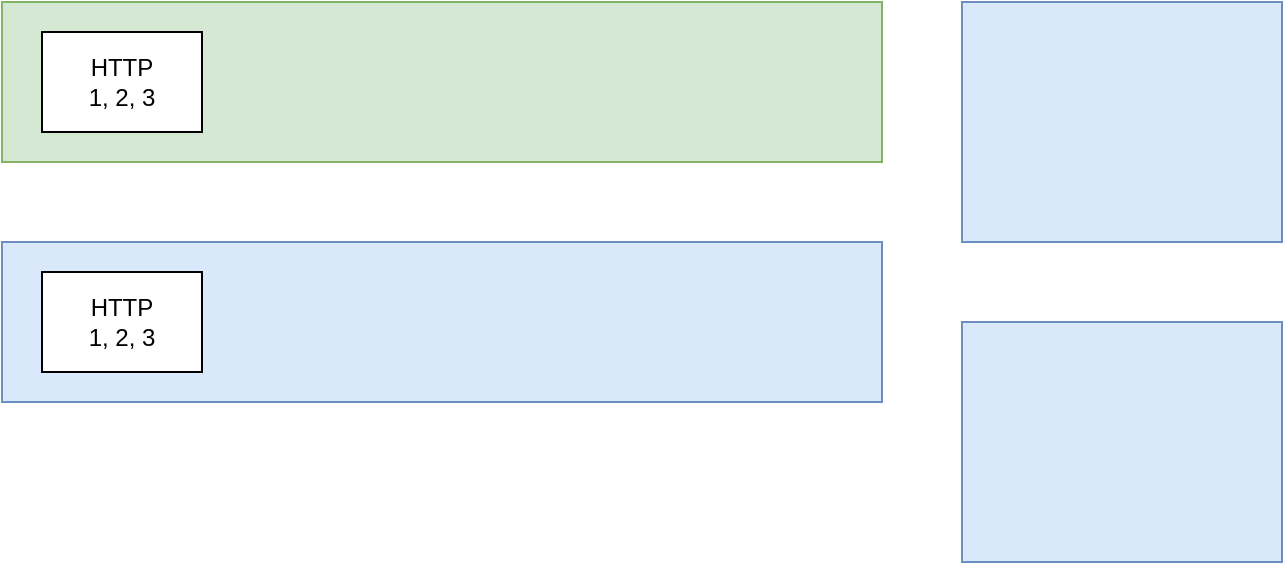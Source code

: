 <mxfile>
    <diagram id="SknqDCz02w0psTgQrMi7" name="Page-1">
        <mxGraphModel dx="1199" dy="1073" grid="1" gridSize="10" guides="1" tooltips="1" connect="1" arrows="1" fold="1" page="1" pageScale="1" pageWidth="850" pageHeight="1100" math="0" shadow="0">
            <root>
                <mxCell id="0"/>
                <mxCell id="1" parent="0"/>
                <mxCell id="36" value="" style="rounded=0;whiteSpace=wrap;html=1;fillColor=#d5e8d4;strokeColor=#82b366;" vertex="1" parent="1">
                    <mxGeometry x="80" y="440" width="440" height="80" as="geometry"/>
                </mxCell>
                <mxCell id="37" value="" style="rounded=0;whiteSpace=wrap;html=1;fillColor=#dae8fc;strokeColor=#6c8ebf;" vertex="1" parent="1">
                    <mxGeometry x="80" y="560" width="440" height="80" as="geometry"/>
                </mxCell>
                <mxCell id="38" value="HTTP&lt;div&gt;1, 2, 3&lt;/div&gt;" style="rounded=0;whiteSpace=wrap;html=1;" vertex="1" parent="1">
                    <mxGeometry x="100" y="575" width="80" height="50" as="geometry"/>
                </mxCell>
                <mxCell id="39" value="HTTP&lt;div&gt;1, 2, 3&lt;/div&gt;" style="rounded=0;whiteSpace=wrap;html=1;" vertex="1" parent="1">
                    <mxGeometry x="100" y="455" width="80" height="50" as="geometry"/>
                </mxCell>
                <mxCell id="40" value="" style="rounded=0;whiteSpace=wrap;html=1;fillColor=#dae8fc;strokeColor=#6c8ebf;" vertex="1" parent="1">
                    <mxGeometry x="560" y="440" width="160" height="120" as="geometry"/>
                </mxCell>
                <mxCell id="41" value="" style="rounded=0;whiteSpace=wrap;html=1;fillColor=#dae8fc;strokeColor=#6c8ebf;" vertex="1" parent="1">
                    <mxGeometry x="560" y="600" width="160" height="120" as="geometry"/>
                </mxCell>
            </root>
        </mxGraphModel>
    </diagram>
</mxfile>